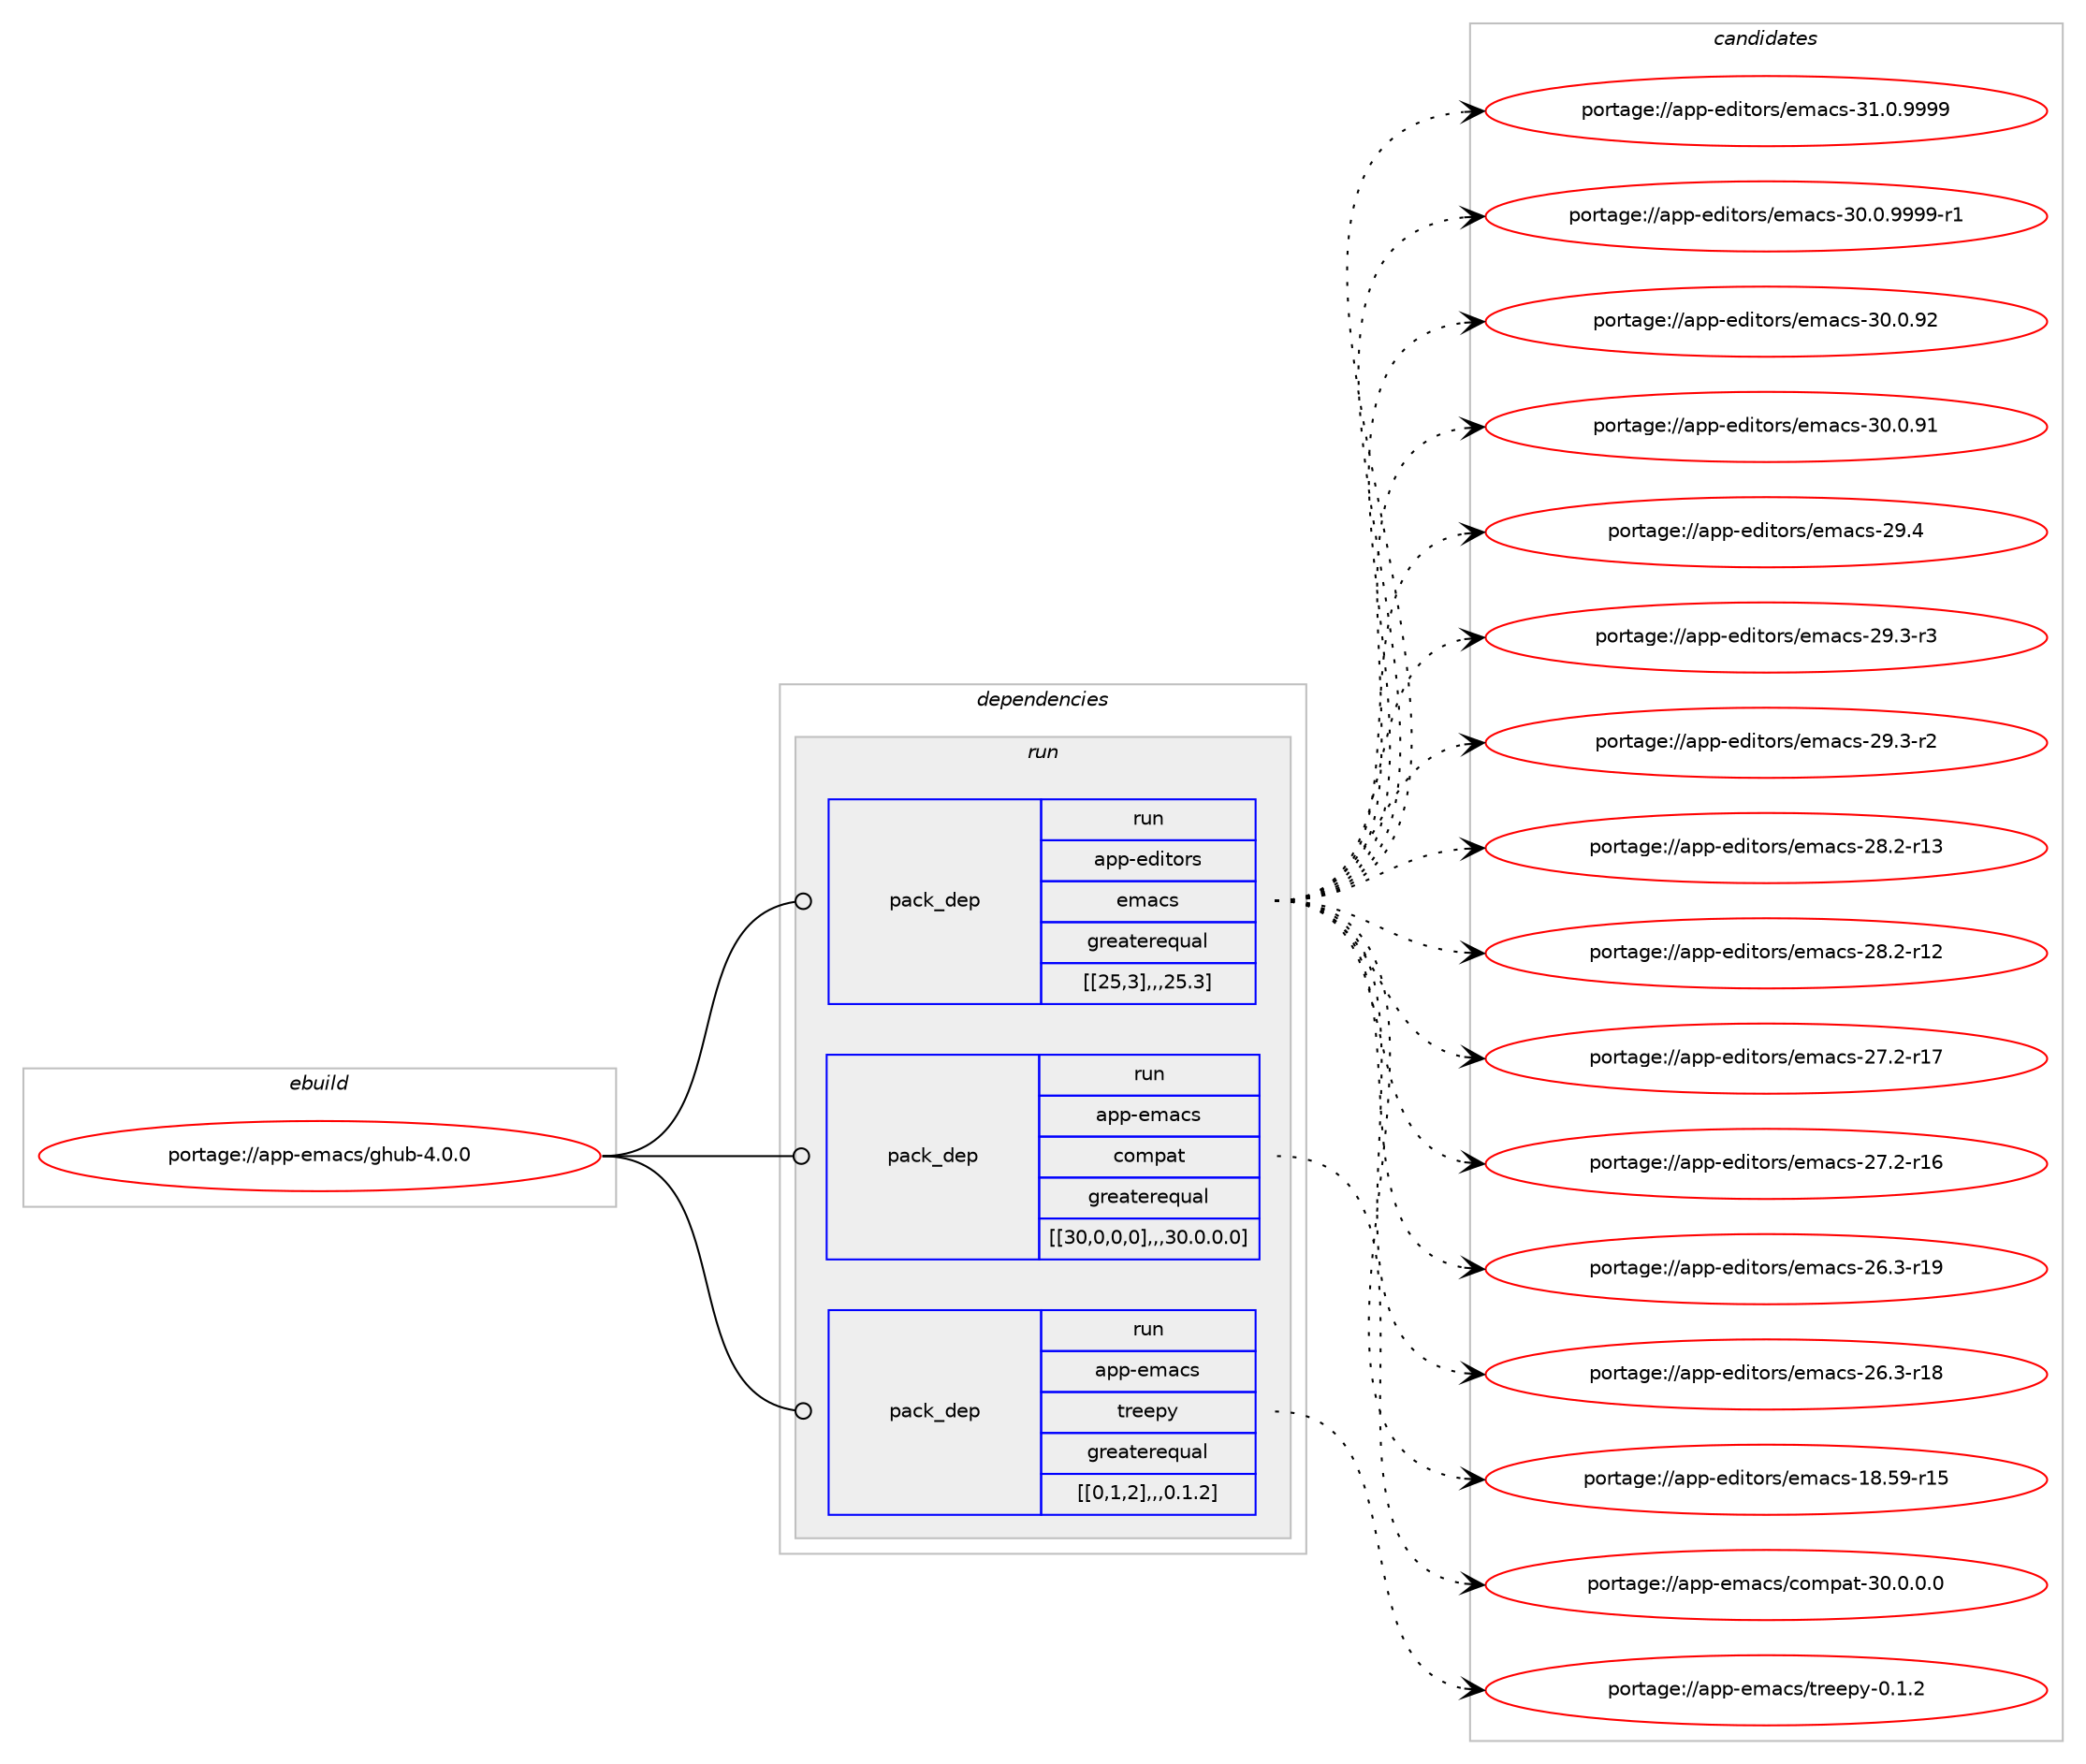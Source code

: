 digraph prolog {

# *************
# Graph options
# *************

newrank=true;
concentrate=true;
compound=true;
graph [rankdir=LR,fontname=Helvetica,fontsize=10,ranksep=1.5];#, ranksep=2.5, nodesep=0.2];
edge  [arrowhead=vee];
node  [fontname=Helvetica,fontsize=10];

# **********
# The ebuild
# **********

subgraph cluster_leftcol {
color=gray;
label=<<i>ebuild</i>>;
id [label="portage://app-emacs/ghub-4.0.0", color=red, width=4, href="../app-emacs/ghub-4.0.0.svg"];
}

# ****************
# The dependencies
# ****************

subgraph cluster_midcol {
color=gray;
label=<<i>dependencies</i>>;
subgraph cluster_compile {
fillcolor="#eeeeee";
style=filled;
label=<<i>compile</i>>;
}
subgraph cluster_compileandrun {
fillcolor="#eeeeee";
style=filled;
label=<<i>compile and run</i>>;
}
subgraph cluster_run {
fillcolor="#eeeeee";
style=filled;
label=<<i>run</i>>;
subgraph pack16128 {
dependency22460 [label=<<TABLE BORDER="0" CELLBORDER="1" CELLSPACING="0" CELLPADDING="4" WIDTH="220"><TR><TD ROWSPAN="6" CELLPADDING="30">pack_dep</TD></TR><TR><TD WIDTH="110">run</TD></TR><TR><TD>app-editors</TD></TR><TR><TD>emacs</TD></TR><TR><TD>greaterequal</TD></TR><TR><TD>[[25,3],,,25.3]</TD></TR></TABLE>>, shape=none, color=blue];
}
id:e -> dependency22460:w [weight=20,style="solid",arrowhead="odot"];
subgraph pack16155 {
dependency22479 [label=<<TABLE BORDER="0" CELLBORDER="1" CELLSPACING="0" CELLPADDING="4" WIDTH="220"><TR><TD ROWSPAN="6" CELLPADDING="30">pack_dep</TD></TR><TR><TD WIDTH="110">run</TD></TR><TR><TD>app-emacs</TD></TR><TR><TD>compat</TD></TR><TR><TD>greaterequal</TD></TR><TR><TD>[[30,0,0,0],,,30.0.0.0]</TD></TR></TABLE>>, shape=none, color=blue];
}
id:e -> dependency22479:w [weight=20,style="solid",arrowhead="odot"];
subgraph pack16156 {
dependency22518 [label=<<TABLE BORDER="0" CELLBORDER="1" CELLSPACING="0" CELLPADDING="4" WIDTH="220"><TR><TD ROWSPAN="6" CELLPADDING="30">pack_dep</TD></TR><TR><TD WIDTH="110">run</TD></TR><TR><TD>app-emacs</TD></TR><TR><TD>treepy</TD></TR><TR><TD>greaterequal</TD></TR><TR><TD>[[0,1,2],,,0.1.2]</TD></TR></TABLE>>, shape=none, color=blue];
}
id:e -> dependency22518:w [weight=20,style="solid",arrowhead="odot"];
}
}

# **************
# The candidates
# **************

subgraph cluster_choices {
rank=same;
color=gray;
label=<<i>candidates</i>>;

subgraph choice14753 {
color=black;
nodesep=1;
choice971121124510110010511611111411547101109979911545514946484657575757 [label="portage://app-editors/emacs-31.0.9999", color=red, width=4,href="../app-editors/emacs-31.0.9999.svg"];
choice9711211245101100105116111114115471011099799115455148464846575757574511449 [label="portage://app-editors/emacs-30.0.9999-r1", color=red, width=4,href="../app-editors/emacs-30.0.9999-r1.svg"];
choice97112112451011001051161111141154710110997991154551484648465750 [label="portage://app-editors/emacs-30.0.92", color=red, width=4,href="../app-editors/emacs-30.0.92.svg"];
choice97112112451011001051161111141154710110997991154551484648465749 [label="portage://app-editors/emacs-30.0.91", color=red, width=4,href="../app-editors/emacs-30.0.91.svg"];
choice97112112451011001051161111141154710110997991154550574652 [label="portage://app-editors/emacs-29.4", color=red, width=4,href="../app-editors/emacs-29.4.svg"];
choice971121124510110010511611111411547101109979911545505746514511451 [label="portage://app-editors/emacs-29.3-r3", color=red, width=4,href="../app-editors/emacs-29.3-r3.svg"];
choice971121124510110010511611111411547101109979911545505746514511450 [label="portage://app-editors/emacs-29.3-r2", color=red, width=4,href="../app-editors/emacs-29.3-r2.svg"];
choice97112112451011001051161111141154710110997991154550564650451144951 [label="portage://app-editors/emacs-28.2-r13", color=red, width=4,href="../app-editors/emacs-28.2-r13.svg"];
choice97112112451011001051161111141154710110997991154550564650451144950 [label="portage://app-editors/emacs-28.2-r12", color=red, width=4,href="../app-editors/emacs-28.2-r12.svg"];
choice97112112451011001051161111141154710110997991154550554650451144955 [label="portage://app-editors/emacs-27.2-r17", color=red, width=4,href="../app-editors/emacs-27.2-r17.svg"];
choice97112112451011001051161111141154710110997991154550554650451144954 [label="portage://app-editors/emacs-27.2-r16", color=red, width=4,href="../app-editors/emacs-27.2-r16.svg"];
choice97112112451011001051161111141154710110997991154550544651451144957 [label="portage://app-editors/emacs-26.3-r19", color=red, width=4,href="../app-editors/emacs-26.3-r19.svg"];
choice97112112451011001051161111141154710110997991154550544651451144956 [label="portage://app-editors/emacs-26.3-r18", color=red, width=4,href="../app-editors/emacs-26.3-r18.svg"];
choice9711211245101100105116111114115471011099799115454956465357451144953 [label="portage://app-editors/emacs-18.59-r15", color=red, width=4,href="../app-editors/emacs-18.59-r15.svg"];
dependency22460:e -> choice971121124510110010511611111411547101109979911545514946484657575757:w [style=dotted,weight="100"];
dependency22460:e -> choice9711211245101100105116111114115471011099799115455148464846575757574511449:w [style=dotted,weight="100"];
dependency22460:e -> choice97112112451011001051161111141154710110997991154551484648465750:w [style=dotted,weight="100"];
dependency22460:e -> choice97112112451011001051161111141154710110997991154551484648465749:w [style=dotted,weight="100"];
dependency22460:e -> choice97112112451011001051161111141154710110997991154550574652:w [style=dotted,weight="100"];
dependency22460:e -> choice971121124510110010511611111411547101109979911545505746514511451:w [style=dotted,weight="100"];
dependency22460:e -> choice971121124510110010511611111411547101109979911545505746514511450:w [style=dotted,weight="100"];
dependency22460:e -> choice97112112451011001051161111141154710110997991154550564650451144951:w [style=dotted,weight="100"];
dependency22460:e -> choice97112112451011001051161111141154710110997991154550564650451144950:w [style=dotted,weight="100"];
dependency22460:e -> choice97112112451011001051161111141154710110997991154550554650451144955:w [style=dotted,weight="100"];
dependency22460:e -> choice97112112451011001051161111141154710110997991154550554650451144954:w [style=dotted,weight="100"];
dependency22460:e -> choice97112112451011001051161111141154710110997991154550544651451144957:w [style=dotted,weight="100"];
dependency22460:e -> choice97112112451011001051161111141154710110997991154550544651451144956:w [style=dotted,weight="100"];
dependency22460:e -> choice9711211245101100105116111114115471011099799115454956465357451144953:w [style=dotted,weight="100"];
}
subgraph choice14775 {
color=black;
nodesep=1;
choice97112112451011099799115479911110911297116455148464846484648 [label="portage://app-emacs/compat-30.0.0.0", color=red, width=4,href="../app-emacs/compat-30.0.0.0.svg"];
dependency22479:e -> choice97112112451011099799115479911110911297116455148464846484648:w [style=dotted,weight="100"];
}
subgraph choice14776 {
color=black;
nodesep=1;
choice9711211245101109979911547116114101101112121454846494650 [label="portage://app-emacs/treepy-0.1.2", color=red, width=4,href="../app-emacs/treepy-0.1.2.svg"];
dependency22518:e -> choice9711211245101109979911547116114101101112121454846494650:w [style=dotted,weight="100"];
}
}

}
